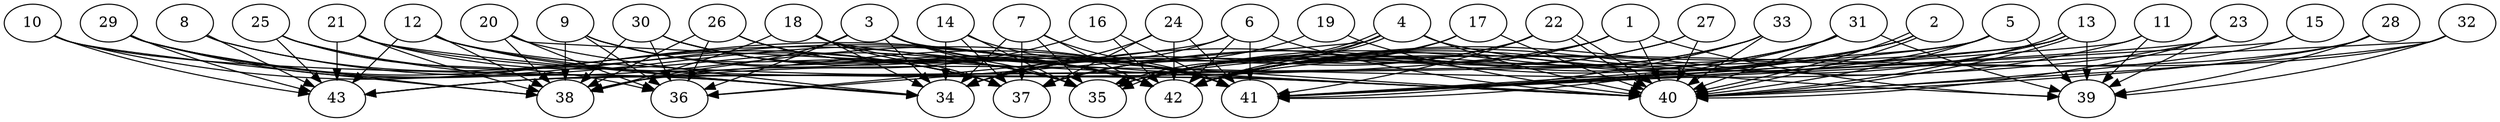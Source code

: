 // DAG (tier=3-complex, mode=data, n=43, ccr=0.510, fat=0.825, density=0.782, regular=0.317, jump=0.339, mindata=4194304, maxdata=33554432)
// DAG automatically generated by daggen at Sun Aug 24 16:33:35 2025
// /home/ermia/Project/Environments/daggen/bin/daggen --dot --ccr 0.510 --fat 0.825 --regular 0.317 --density 0.782 --jump 0.339 --mindata 4194304 --maxdata 33554432 -n 43 
digraph G {
  1 [size="77374835293421152", alpha="0.01", expect_size="38687417646710576"]
  1 -> 35 [size ="1959327917146112"]
  1 -> 39 [size ="1959327917146112"]
  1 -> 40 [size ="1959327917146112"]
  1 -> 42 [size ="1959327917146112"]
  1 -> 43 [size ="1959327917146112"]
  2 [size="660809084833034665984", alpha="0.02", expect_size="330404542416517332992"]
  2 -> 35 [size ="606932868005888"]
  2 -> 40 [size ="606932868005888"]
  2 -> 40 [size ="606932868005888"]
  2 -> 41 [size ="606932868005888"]
  2 -> 42 [size ="606932868005888"]
  3 [size="5641881432751079424000", alpha="0.15", expect_size="2820940716375539712000"]
  3 -> 34 [size ="2535357992140800"]
  3 -> 35 [size ="2535357992140800"]
  3 -> 36 [size ="2535357992140800"]
  3 -> 38 [size ="2535357992140800"]
  3 -> 40 [size ="2535357992140800"]
  3 -> 41 [size ="2535357992140800"]
  3 -> 42 [size ="2535357992140800"]
  4 [size="3093951009899043840", alpha="0.16", expect_size="1546975504949521920"]
  4 -> 35 [size ="1596832006275072"]
  4 -> 35 [size ="1596832006275072"]
  4 -> 36 [size ="1596832006275072"]
  4 -> 37 [size ="1596832006275072"]
  4 -> 39 [size ="1596832006275072"]
  4 -> 40 [size ="1596832006275072"]
  4 -> 42 [size ="1596832006275072"]
  5 [size="11647490928487170048", alpha="0.00", expect_size="5823745464243585024"]
  5 -> 39 [size ="6758294249013248"]
  5 -> 40 [size ="6758294249013248"]
  5 -> 41 [size ="6758294249013248"]
  5 -> 42 [size ="6758294249013248"]
  5 -> 43 [size ="6758294249013248"]
  6 [size="251009302728624768", alpha="0.05", expect_size="125504651364312384"]
  6 -> 34 [size ="8000198034849792"]
  6 -> 36 [size ="8000198034849792"]
  6 -> 40 [size ="8000198034849792"]
  6 -> 41 [size ="8000198034849792"]
  6 -> 42 [size ="8000198034849792"]
  7 [size="4351115497278335488", alpha="0.02", expect_size="2175557748639167744"]
  7 -> 34 [size ="1513686472589312"]
  7 -> 35 [size ="1513686472589312"]
  7 -> 37 [size ="1513686472589312"]
  7 -> 41 [size ="1513686472589312"]
  7 -> 42 [size ="1513686472589312"]
  8 [size="57447644615211504", alpha="0.01", expect_size="28723822307605752"]
  8 -> 37 [size ="4396765033791488"]
  8 -> 42 [size ="4396765033791488"]
  8 -> 43 [size ="4396765033791488"]
  9 [size="151855001952849088", alpha="0.16", expect_size="75927500976424544"]
  9 -> 36 [size ="4365325436977152"]
  9 -> 37 [size ="4365325436977152"]
  9 -> 38 [size ="4365325436977152"]
  9 -> 41 [size ="4365325436977152"]
  9 -> 42 [size ="4365325436977152"]
  10 [size="2943485153548828672", alpha="0.18", expect_size="1471742576774414336"]
  10 -> 34 [size ="2518178550775808"]
  10 -> 38 [size ="2518178550775808"]
  10 -> 42 [size ="2518178550775808"]
  10 -> 43 [size ="2518178550775808"]
  11 [size="4303608353909020672", alpha="0.01", expect_size="2151804176954510336"]
  11 -> 39 [size ="4782038196420608"]
  11 -> 41 [size ="4782038196420608"]
  11 -> 42 [size ="4782038196420608"]
  12 [size="19253521051422373707776", alpha="0.12", expect_size="9626760525711186853888"]
  12 -> 34 [size ="5746853106679808"]
  12 -> 38 [size ="5746853106679808"]
  12 -> 40 [size ="5746853106679808"]
  12 -> 41 [size ="5746853106679808"]
  12 -> 43 [size ="5746853106679808"]
  13 [size="4461849376139815944192", alpha="0.07", expect_size="2230924688069907972096"]
  13 -> 39 [size ="2168202914168832"]
  13 -> 40 [size ="2168202914168832"]
  13 -> 40 [size ="2168202914168832"]
  13 -> 41 [size ="2168202914168832"]
  13 -> 42 [size ="2168202914168832"]
  13 -> 43 [size ="2168202914168832"]
  14 [size="427705792525334912", alpha="0.08", expect_size="213852896262667456"]
  14 -> 34 [size ="338569327542272"]
  14 -> 35 [size ="338569327542272"]
  14 -> 37 [size ="338569327542272"]
  14 -> 41 [size ="338569327542272"]
  15 [size="2123433485357643988992", alpha="0.19", expect_size="1061716742678821994496"]
  15 -> 40 [size ="1321647873196032"]
  15 -> 41 [size ="1321647873196032"]
  16 [size="27202681051149238272000", alpha="0.11", expect_size="13601340525574619136000"]
  16 -> 38 [size ="7235987256115200"]
  16 -> 41 [size ="7235987256115200"]
  16 -> 42 [size ="7235987256115200"]
  17 [size="1146458655171106176", alpha="0.16", expect_size="573229327585553088"]
  17 -> 34 [size ="1684101648089088"]
  17 -> 40 [size ="1684101648089088"]
  17 -> 42 [size ="1684101648089088"]
  18 [size="44399087838801968", alpha="0.02", expect_size="22199543919400984"]
  18 -> 34 [size ="2055871869747200"]
  18 -> 37 [size ="2055871869747200"]
  18 -> 38 [size ="2055871869747200"]
  18 -> 40 [size ="2055871869747200"]
  18 -> 42 [size ="2055871869747200"]
  19 [size="72835563920793552", alpha="0.04", expect_size="36417781960396776"]
  19 -> 34 [size ="2241915080671232"]
  19 -> 40 [size ="2241915080671232"]
  20 [size="3562621159746830336000", alpha="0.16", expect_size="1781310579873415168000"]
  20 -> 34 [size ="1866106457292800"]
  20 -> 36 [size ="1866106457292800"]
  20 -> 38 [size ="1866106457292800"]
  20 -> 40 [size ="1866106457292800"]
  21 [size="127697609904828944", alpha="0.14", expect_size="63848804952414472"]
  21 -> 34 [size ="3934835663962112"]
  21 -> 35 [size ="3934835663962112"]
  21 -> 38 [size ="3934835663962112"]
  21 -> 40 [size ="3934835663962112"]
  21 -> 43 [size ="3934835663962112"]
  22 [size="14683290568402227200", alpha="0.02", expect_size="7341645284201113600"]
  22 -> 34 [size ="6028631381901312"]
  22 -> 37 [size ="6028631381901312"]
  22 -> 40 [size ="6028631381901312"]
  22 -> 40 [size ="6028631381901312"]
  22 -> 41 [size ="6028631381901312"]
  23 [size="125016837958937776", alpha="0.08", expect_size="62508418979468888"]
  23 -> 38 [size ="3105597578805248"]
  23 -> 39 [size ="3105597578805248"]
  23 -> 40 [size ="3105597578805248"]
  23 -> 41 [size ="3105597578805248"]
  24 [size="23927445554517096", alpha="0.16", expect_size="11963722777258548"]
  24 -> 34 [size ="2415474180620288"]
  24 -> 37 [size ="2415474180620288"]
  24 -> 41 [size ="2415474180620288"]
  24 -> 42 [size ="2415474180620288"]
  25 [size="614173553279499239424", alpha="0.11", expect_size="307086776639749619712"]
  25 -> 36 [size ="578030464401408"]
  25 -> 37 [size ="578030464401408"]
  25 -> 41 [size ="578030464401408"]
  25 -> 43 [size ="578030464401408"]
  26 [size="7630740485497394561024", alpha="0.19", expect_size="3815370242748697280512"]
  26 -> 35 [size ="3100757310046208"]
  26 -> 36 [size ="3100757310046208"]
  26 -> 38 [size ="3100757310046208"]
  26 -> 41 [size ="3100757310046208"]
  26 -> 42 [size ="3100757310046208"]
  27 [size="20417116448854275784704", alpha="0.03", expect_size="10208558224427137892352"]
  27 -> 35 [size ="5976123871592448"]
  27 -> 40 [size ="5976123871592448"]
  27 -> 42 [size ="5976123871592448"]
  28 [size="16000325740911487090688", alpha="0.07", expect_size="8000162870455743545344"]
  28 -> 35 [size ="5079752310259712"]
  28 -> 39 [size ="5079752310259712"]
  28 -> 40 [size ="5079752310259712"]
  29 [size="28929094403306960", alpha="0.04", expect_size="14464547201653480"]
  29 -> 34 [size ="2058762005250048"]
  29 -> 35 [size ="2058762005250048"]
  29 -> 38 [size ="2058762005250048"]
  29 -> 42 [size ="2058762005250048"]
  29 -> 43 [size ="2058762005250048"]
  30 [size="24416622133399607312384", alpha="0.07", expect_size="12208311066699803656192"]
  30 -> 35 [size ="6733078974169088"]
  30 -> 36 [size ="6733078974169088"]
  30 -> 38 [size ="6733078974169088"]
  30 -> 41 [size ="6733078974169088"]
  30 -> 42 [size ="6733078974169088"]
  31 [size="124365189890318976", alpha="0.03", expect_size="62182594945159488"]
  31 -> 34 [size ="4793260811747328"]
  31 -> 37 [size ="4793260811747328"]
  31 -> 39 [size ="4793260811747328"]
  31 -> 40 [size ="4793260811747328"]
  31 -> 41 [size ="4793260811747328"]
  32 [size="3956363669186499584", alpha="0.10", expect_size="1978181834593249792"]
  32 -> 39 [size ="1705803304140800"]
  32 -> 40 [size ="1705803304140800"]
  32 -> 41 [size ="1705803304140800"]
  32 -> 42 [size ="1705803304140800"]
  33 [size="285793945528419712", alpha="0.11", expect_size="142896972764209856"]
  33 -> 35 [size ="165742326579200"]
  33 -> 40 [size ="165742326579200"]
  33 -> 41 [size ="165742326579200"]
  33 -> 42 [size ="165742326579200"]
  34 [size="29034537538767814656000", alpha="0.14", expect_size="14517268769383907328000"]
  35 [size="110190858054530112", alpha="0.03", expect_size="55095429027265056"]
  36 [size="10982451364357820383232", alpha="0.00", expect_size="5491225682178910191616"]
  37 [size="14588140014107029504", alpha="0.15", expect_size="7294070007053514752"]
  38 [size="11936189076080026451968", alpha="0.07", expect_size="5968094538040013225984"]
  39 [size="22364596586036441645056", alpha="0.03", expect_size="11182298293018220822528"]
  40 [size="135209477072988480", alpha="0.13", expect_size="67604738536494240"]
  41 [size="20289610040042532864", alpha="0.17", expect_size="10144805020021266432"]
  42 [size="4447710308869341184000", alpha="0.18", expect_size="2223855154434670592000"]
  43 [size="52161120876280728", alpha="0.19", expect_size="26080560438140364"]
}